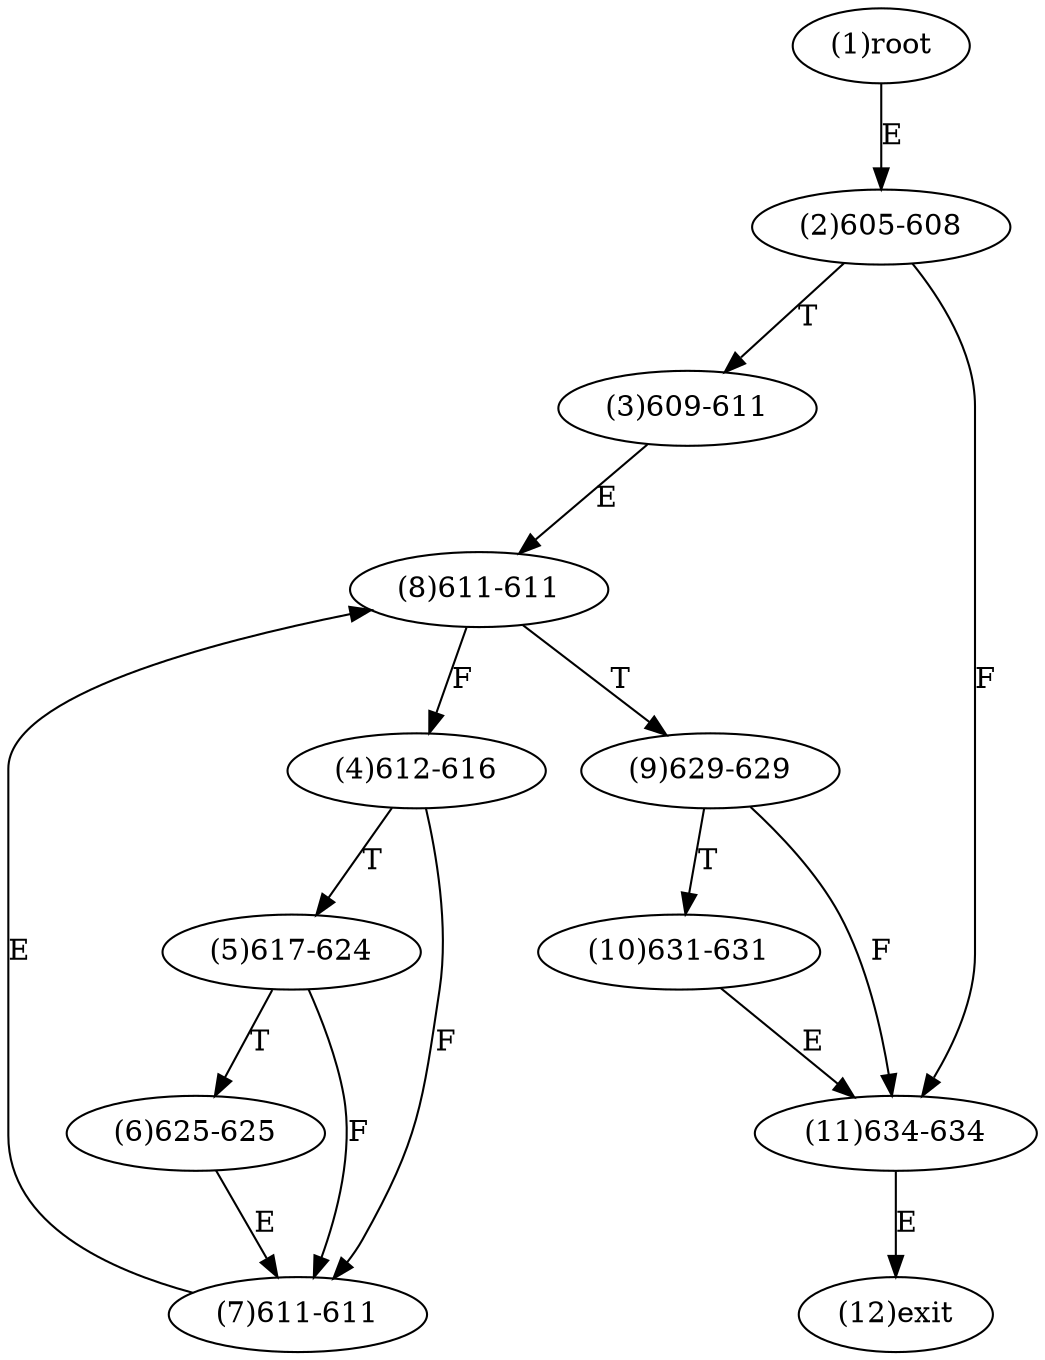 digraph "" { 
1[ label="(1)root"];
2[ label="(2)605-608"];
3[ label="(3)609-611"];
4[ label="(4)612-616"];
5[ label="(5)617-624"];
6[ label="(6)625-625"];
7[ label="(7)611-611"];
8[ label="(8)611-611"];
9[ label="(9)629-629"];
10[ label="(10)631-631"];
11[ label="(11)634-634"];
12[ label="(12)exit"];
1->2[ label="E"];
2->11[ label="F"];
2->3[ label="T"];
3->8[ label="E"];
4->7[ label="F"];
4->5[ label="T"];
5->7[ label="F"];
5->6[ label="T"];
6->7[ label="E"];
7->8[ label="E"];
8->4[ label="F"];
8->9[ label="T"];
9->11[ label="F"];
9->10[ label="T"];
10->11[ label="E"];
11->12[ label="E"];
}